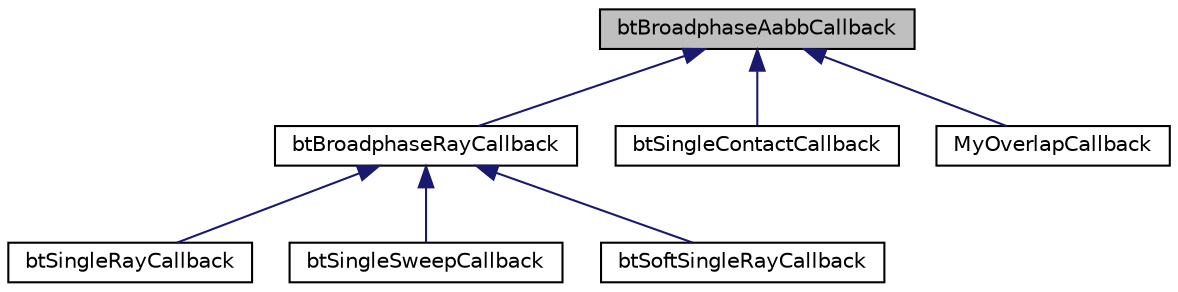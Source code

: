 digraph "btBroadphaseAabbCallback"
{
  edge [fontname="Helvetica",fontsize="10",labelfontname="Helvetica",labelfontsize="10"];
  node [fontname="Helvetica",fontsize="10",shape=record];
  Node1 [label="btBroadphaseAabbCallback",height=0.2,width=0.4,color="black", fillcolor="grey75", style="filled", fontcolor="black"];
  Node1 -> Node2 [dir="back",color="midnightblue",fontsize="10",style="solid",fontname="Helvetica"];
  Node2 [label="btBroadphaseRayCallback",height=0.2,width=0.4,color="black", fillcolor="white", style="filled",URL="$structbt_broadphase_ray_callback.html"];
  Node2 -> Node3 [dir="back",color="midnightblue",fontsize="10",style="solid",fontname="Helvetica"];
  Node3 [label="btSingleRayCallback",height=0.2,width=0.4,color="black", fillcolor="white", style="filled",URL="$structbt_single_ray_callback.html"];
  Node2 -> Node4 [dir="back",color="midnightblue",fontsize="10",style="solid",fontname="Helvetica"];
  Node4 [label="btSingleSweepCallback",height=0.2,width=0.4,color="black", fillcolor="white", style="filled",URL="$structbt_single_sweep_callback.html"];
  Node2 -> Node5 [dir="back",color="midnightblue",fontsize="10",style="solid",fontname="Helvetica"];
  Node5 [label="btSoftSingleRayCallback",height=0.2,width=0.4,color="black", fillcolor="white", style="filled",URL="$structbt_soft_single_ray_callback.html"];
  Node1 -> Node6 [dir="back",color="midnightblue",fontsize="10",style="solid",fontname="Helvetica"];
  Node6 [label="btSingleContactCallback",height=0.2,width=0.4,color="black", fillcolor="white", style="filled",URL="$structbt_single_contact_callback.html"];
  Node1 -> Node7 [dir="back",color="midnightblue",fontsize="10",style="solid",fontname="Helvetica"];
  Node7 [label="MyOverlapCallback",height=0.2,width=0.4,color="black", fillcolor="white", style="filled",URL="$struct_my_overlap_callback.html"];
}
